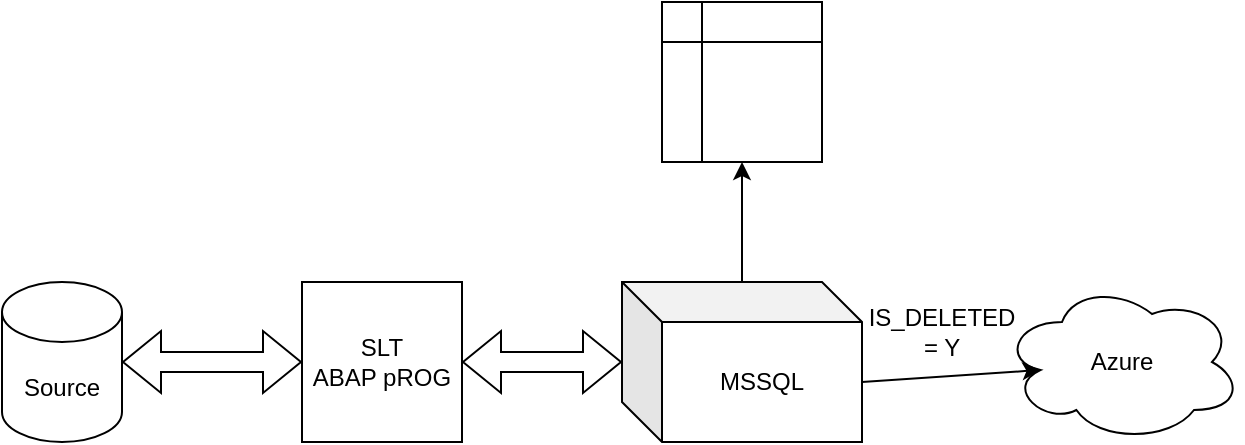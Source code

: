 <mxfile version="17.4.3" type="github">
  <diagram id="vsM9a1YNLB5rlkUrq5Kc" name="Page-1">
    <mxGraphModel dx="782" dy="436" grid="1" gridSize="10" guides="1" tooltips="1" connect="1" arrows="1" fold="1" page="1" pageScale="1" pageWidth="850" pageHeight="1100" math="0" shadow="0">
      <root>
        <mxCell id="0" />
        <mxCell id="1" parent="0" />
        <mxCell id="bxvUJeMXqmcmr5h611vP-1" value="Source" style="shape=cylinder3;whiteSpace=wrap;html=1;boundedLbl=1;backgroundOutline=1;size=15;" vertex="1" parent="1">
          <mxGeometry x="100" y="170" width="60" height="80" as="geometry" />
        </mxCell>
        <mxCell id="bxvUJeMXqmcmr5h611vP-2" value="SLT&lt;br&gt;ABAP pROG" style="whiteSpace=wrap;html=1;aspect=fixed;" vertex="1" parent="1">
          <mxGeometry x="250" y="170" width="80" height="80" as="geometry" />
        </mxCell>
        <mxCell id="bxvUJeMXqmcmr5h611vP-9" style="edgeStyle=orthogonalEdgeStyle;rounded=0;orthogonalLoop=1;jettySize=auto;html=1;entryX=0.5;entryY=1;entryDx=0;entryDy=0;" edge="1" parent="1" source="bxvUJeMXqmcmr5h611vP-3" target="bxvUJeMXqmcmr5h611vP-8">
          <mxGeometry relative="1" as="geometry" />
        </mxCell>
        <mxCell id="bxvUJeMXqmcmr5h611vP-3" value="MSSQL" style="shape=cube;whiteSpace=wrap;html=1;boundedLbl=1;backgroundOutline=1;darkOpacity=0.05;darkOpacity2=0.1;" vertex="1" parent="1">
          <mxGeometry x="410" y="170" width="120" height="80" as="geometry" />
        </mxCell>
        <mxCell id="bxvUJeMXqmcmr5h611vP-4" value="" style="shape=flexArrow;endArrow=classic;startArrow=classic;html=1;rounded=0;exitX=1;exitY=0.5;exitDx=0;exitDy=0;exitPerimeter=0;entryX=0;entryY=0.5;entryDx=0;entryDy=0;" edge="1" parent="1" source="bxvUJeMXqmcmr5h611vP-1" target="bxvUJeMXqmcmr5h611vP-2">
          <mxGeometry width="100" height="100" relative="1" as="geometry">
            <mxPoint x="350" y="280" as="sourcePoint" />
            <mxPoint x="450" y="180" as="targetPoint" />
          </mxGeometry>
        </mxCell>
        <mxCell id="bxvUJeMXqmcmr5h611vP-5" value="" style="shape=flexArrow;endArrow=classic;startArrow=classic;html=1;rounded=0;exitX=1;exitY=0.5;exitDx=0;exitDy=0;" edge="1" parent="1" source="bxvUJeMXqmcmr5h611vP-2" target="bxvUJeMXqmcmr5h611vP-3">
          <mxGeometry width="100" height="100" relative="1" as="geometry">
            <mxPoint x="340" y="380" as="sourcePoint" />
            <mxPoint x="440" y="280" as="targetPoint" />
          </mxGeometry>
        </mxCell>
        <mxCell id="bxvUJeMXqmcmr5h611vP-6" value="Azure" style="ellipse;shape=cloud;whiteSpace=wrap;html=1;" vertex="1" parent="1">
          <mxGeometry x="600" y="170" width="120" height="80" as="geometry" />
        </mxCell>
        <mxCell id="bxvUJeMXqmcmr5h611vP-7" value="" style="endArrow=classic;html=1;rounded=0;exitX=0;exitY=0;exitDx=120;exitDy=50;exitPerimeter=0;entryX=0.16;entryY=0.55;entryDx=0;entryDy=0;entryPerimeter=0;" edge="1" parent="1" source="bxvUJeMXqmcmr5h611vP-3" target="bxvUJeMXqmcmr5h611vP-6">
          <mxGeometry width="50" height="50" relative="1" as="geometry">
            <mxPoint x="380" y="250" as="sourcePoint" />
            <mxPoint x="430" y="200" as="targetPoint" />
          </mxGeometry>
        </mxCell>
        <mxCell id="bxvUJeMXqmcmr5h611vP-8" value="" style="shape=internalStorage;whiteSpace=wrap;html=1;backgroundOutline=1;" vertex="1" parent="1">
          <mxGeometry x="430" y="30" width="80" height="80" as="geometry" />
        </mxCell>
        <mxCell id="bxvUJeMXqmcmr5h611vP-10" value="IS_DELETED = Y" style="text;html=1;strokeColor=none;fillColor=none;align=center;verticalAlign=middle;whiteSpace=wrap;rounded=0;" vertex="1" parent="1">
          <mxGeometry x="540" y="180" width="60" height="30" as="geometry" />
        </mxCell>
      </root>
    </mxGraphModel>
  </diagram>
</mxfile>
